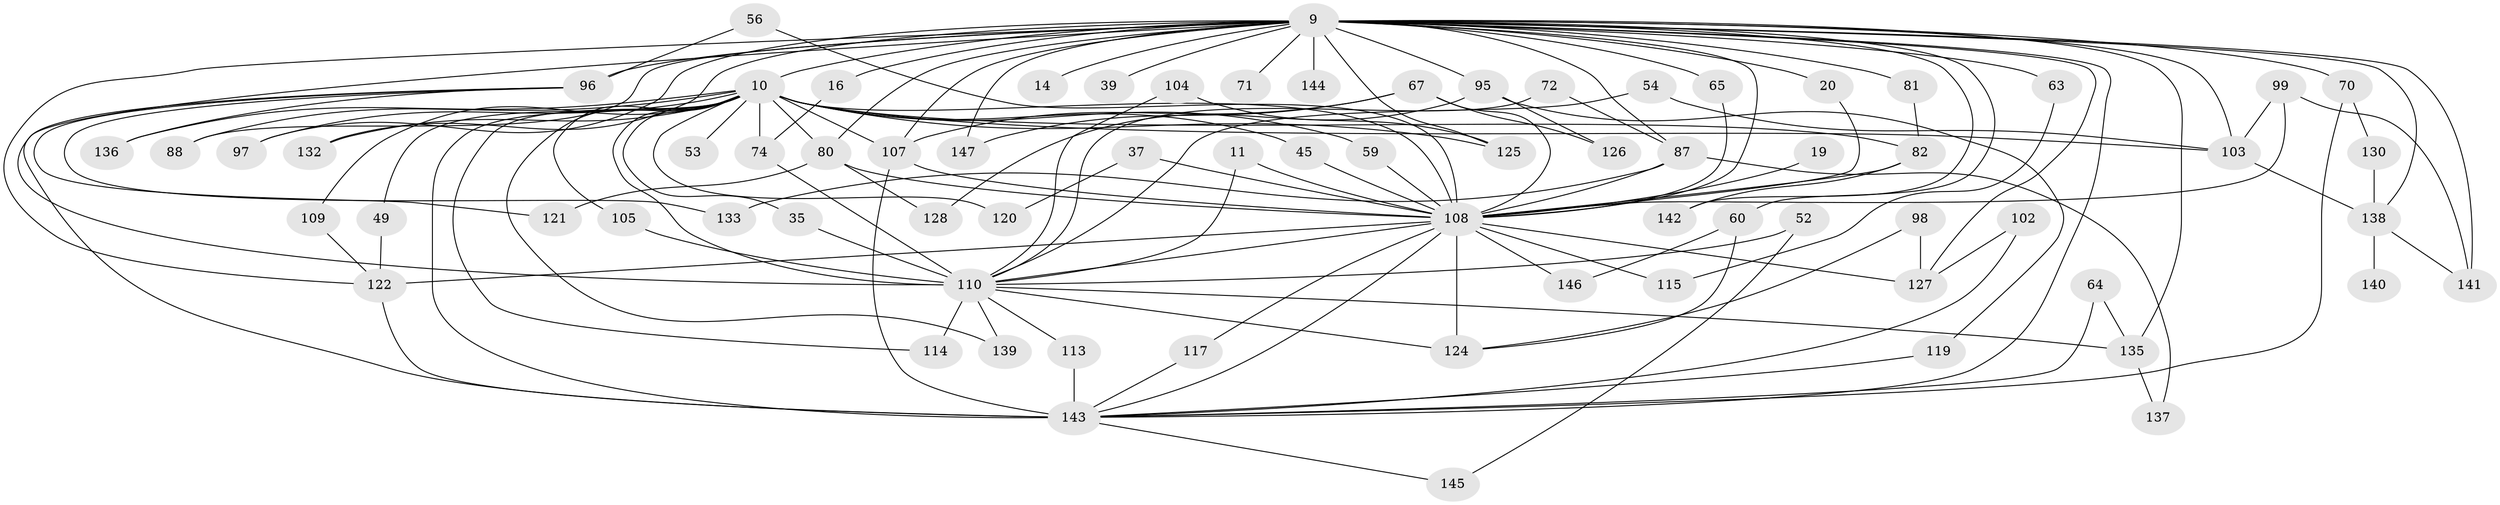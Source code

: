 // original degree distribution, {14: 0.006802721088435374, 28: 0.006802721088435374, 24: 0.006802721088435374, 27: 0.006802721088435374, 25: 0.006802721088435374, 31: 0.006802721088435374, 23: 0.013605442176870748, 21: 0.013605442176870748, 2: 0.5238095238095238, 4: 0.11564625850340136, 3: 0.1836734693877551, 8: 0.013605442176870748, 5: 0.047619047619047616, 7: 0.013605442176870748, 6: 0.027210884353741496, 9: 0.006802721088435374}
// Generated by graph-tools (version 1.1) at 2025/43/03/09/25 04:43:58]
// undirected, 73 vertices, 139 edges
graph export_dot {
graph [start="1"]
  node [color=gray90,style=filled];
  9 [super="+2+8"];
  10 [super="+6"];
  11;
  14;
  16;
  19;
  20;
  35;
  37 [super="+34"];
  39;
  45;
  49;
  52;
  53;
  54;
  56;
  59 [super="+13"];
  60;
  63;
  64;
  65;
  67 [super="+18"];
  70;
  71;
  72;
  74 [super="+32"];
  80 [super="+41+25"];
  81;
  82 [super="+17"];
  87 [super="+50+73"];
  88;
  95;
  96 [super="+40+86"];
  97;
  98;
  99;
  102;
  103 [super="+21+91"];
  104;
  105;
  107 [super="+55+76+83+84"];
  108 [super="+36+79+4"];
  109;
  110 [super="+93+94"];
  113;
  114;
  115;
  117;
  119;
  120;
  121;
  122 [super="+38+46+42+68"];
  124 [super="+23+66+78"];
  125 [super="+118"];
  126;
  127 [super="+51"];
  128;
  130;
  132;
  133;
  135 [super="+129+33"];
  136;
  137;
  138 [super="+58+24"];
  139;
  140;
  141 [super="+111+61+123"];
  142;
  143 [super="+89+48+92+134+116"];
  144;
  145;
  146;
  147;
  9 -- 10 [weight=8];
  9 -- 14 [weight=2];
  9 -- 60 [weight=2];
  9 -- 70 [weight=2];
  9 -- 81;
  9 -- 127 [weight=2];
  9 -- 132;
  9 -- 138 [weight=4];
  9 -- 71;
  9 -- 16 [weight=2];
  9 -- 144 [weight=2];
  9 -- 95 [weight=2];
  9 -- 96 [weight=5];
  9 -- 97;
  9 -- 65;
  9 -- 142;
  9 -- 147;
  9 -- 20;
  9 -- 87;
  9 -- 88;
  9 -- 122 [weight=3];
  9 -- 39 [weight=2];
  9 -- 110 [weight=11];
  9 -- 125;
  9 -- 63 [weight=2];
  9 -- 143 [weight=4];
  9 -- 141 [weight=3];
  9 -- 135 [weight=3];
  9 -- 103 [weight=2];
  9 -- 80;
  9 -- 108 [weight=8];
  9 -- 107 [weight=2];
  10 -- 53 [weight=2];
  10 -- 82 [weight=2];
  10 -- 120;
  10 -- 132;
  10 -- 136;
  10 -- 139;
  10 -- 88;
  10 -- 97;
  10 -- 35;
  10 -- 105;
  10 -- 107 [weight=2];
  10 -- 45;
  10 -- 109;
  10 -- 49;
  10 -- 114;
  10 -- 59;
  10 -- 74;
  10 -- 110 [weight=4];
  10 -- 143 [weight=8];
  10 -- 125;
  10 -- 103 [weight=3];
  10 -- 80;
  10 -- 108 [weight=4];
  11 -- 110;
  11 -- 108;
  16 -- 74;
  19 -- 108 [weight=2];
  20 -- 108;
  35 -- 110;
  37 -- 120;
  37 -- 108 [weight=3];
  45 -- 108;
  49 -- 122;
  52 -- 145;
  52 -- 110 [weight=3];
  54 -- 110;
  54 -- 103;
  56 -- 96;
  56 -- 108;
  59 -- 108;
  60 -- 146;
  60 -- 124;
  63 -- 115;
  64 -- 135;
  64 -- 143;
  65 -- 108;
  67 -- 126;
  67 -- 147;
  67 -- 107;
  67 -- 108 [weight=4];
  70 -- 130;
  70 -- 143;
  72 -- 87;
  72 -- 110;
  74 -- 110;
  80 -- 128;
  80 -- 121;
  80 -- 108 [weight=4];
  81 -- 82;
  82 -- 142;
  82 -- 108;
  87 -- 137;
  87 -- 133;
  87 -- 108 [weight=5];
  95 -- 119;
  95 -- 126;
  95 -- 128;
  96 -- 121;
  96 -- 133;
  96 -- 136;
  96 -- 143;
  98 -- 127;
  98 -- 124;
  99 -- 141 [weight=2];
  99 -- 103;
  99 -- 108;
  102 -- 127;
  102 -- 143;
  103 -- 138 [weight=3];
  104 -- 110 [weight=2];
  104 -- 125;
  105 -- 110;
  107 -- 108;
  107 -- 143;
  108 -- 110 [weight=6];
  108 -- 127;
  108 -- 146;
  108 -- 115;
  108 -- 117;
  108 -- 124;
  108 -- 143 [weight=2];
  108 -- 122 [weight=2];
  109 -- 122;
  110 -- 113;
  110 -- 139;
  110 -- 114;
  110 -- 135;
  110 -- 124 [weight=2];
  113 -- 143;
  117 -- 143;
  119 -- 143;
  122 -- 143 [weight=2];
  130 -- 138;
  135 -- 137;
  138 -- 140 [weight=2];
  138 -- 141;
  143 -- 145;
}
